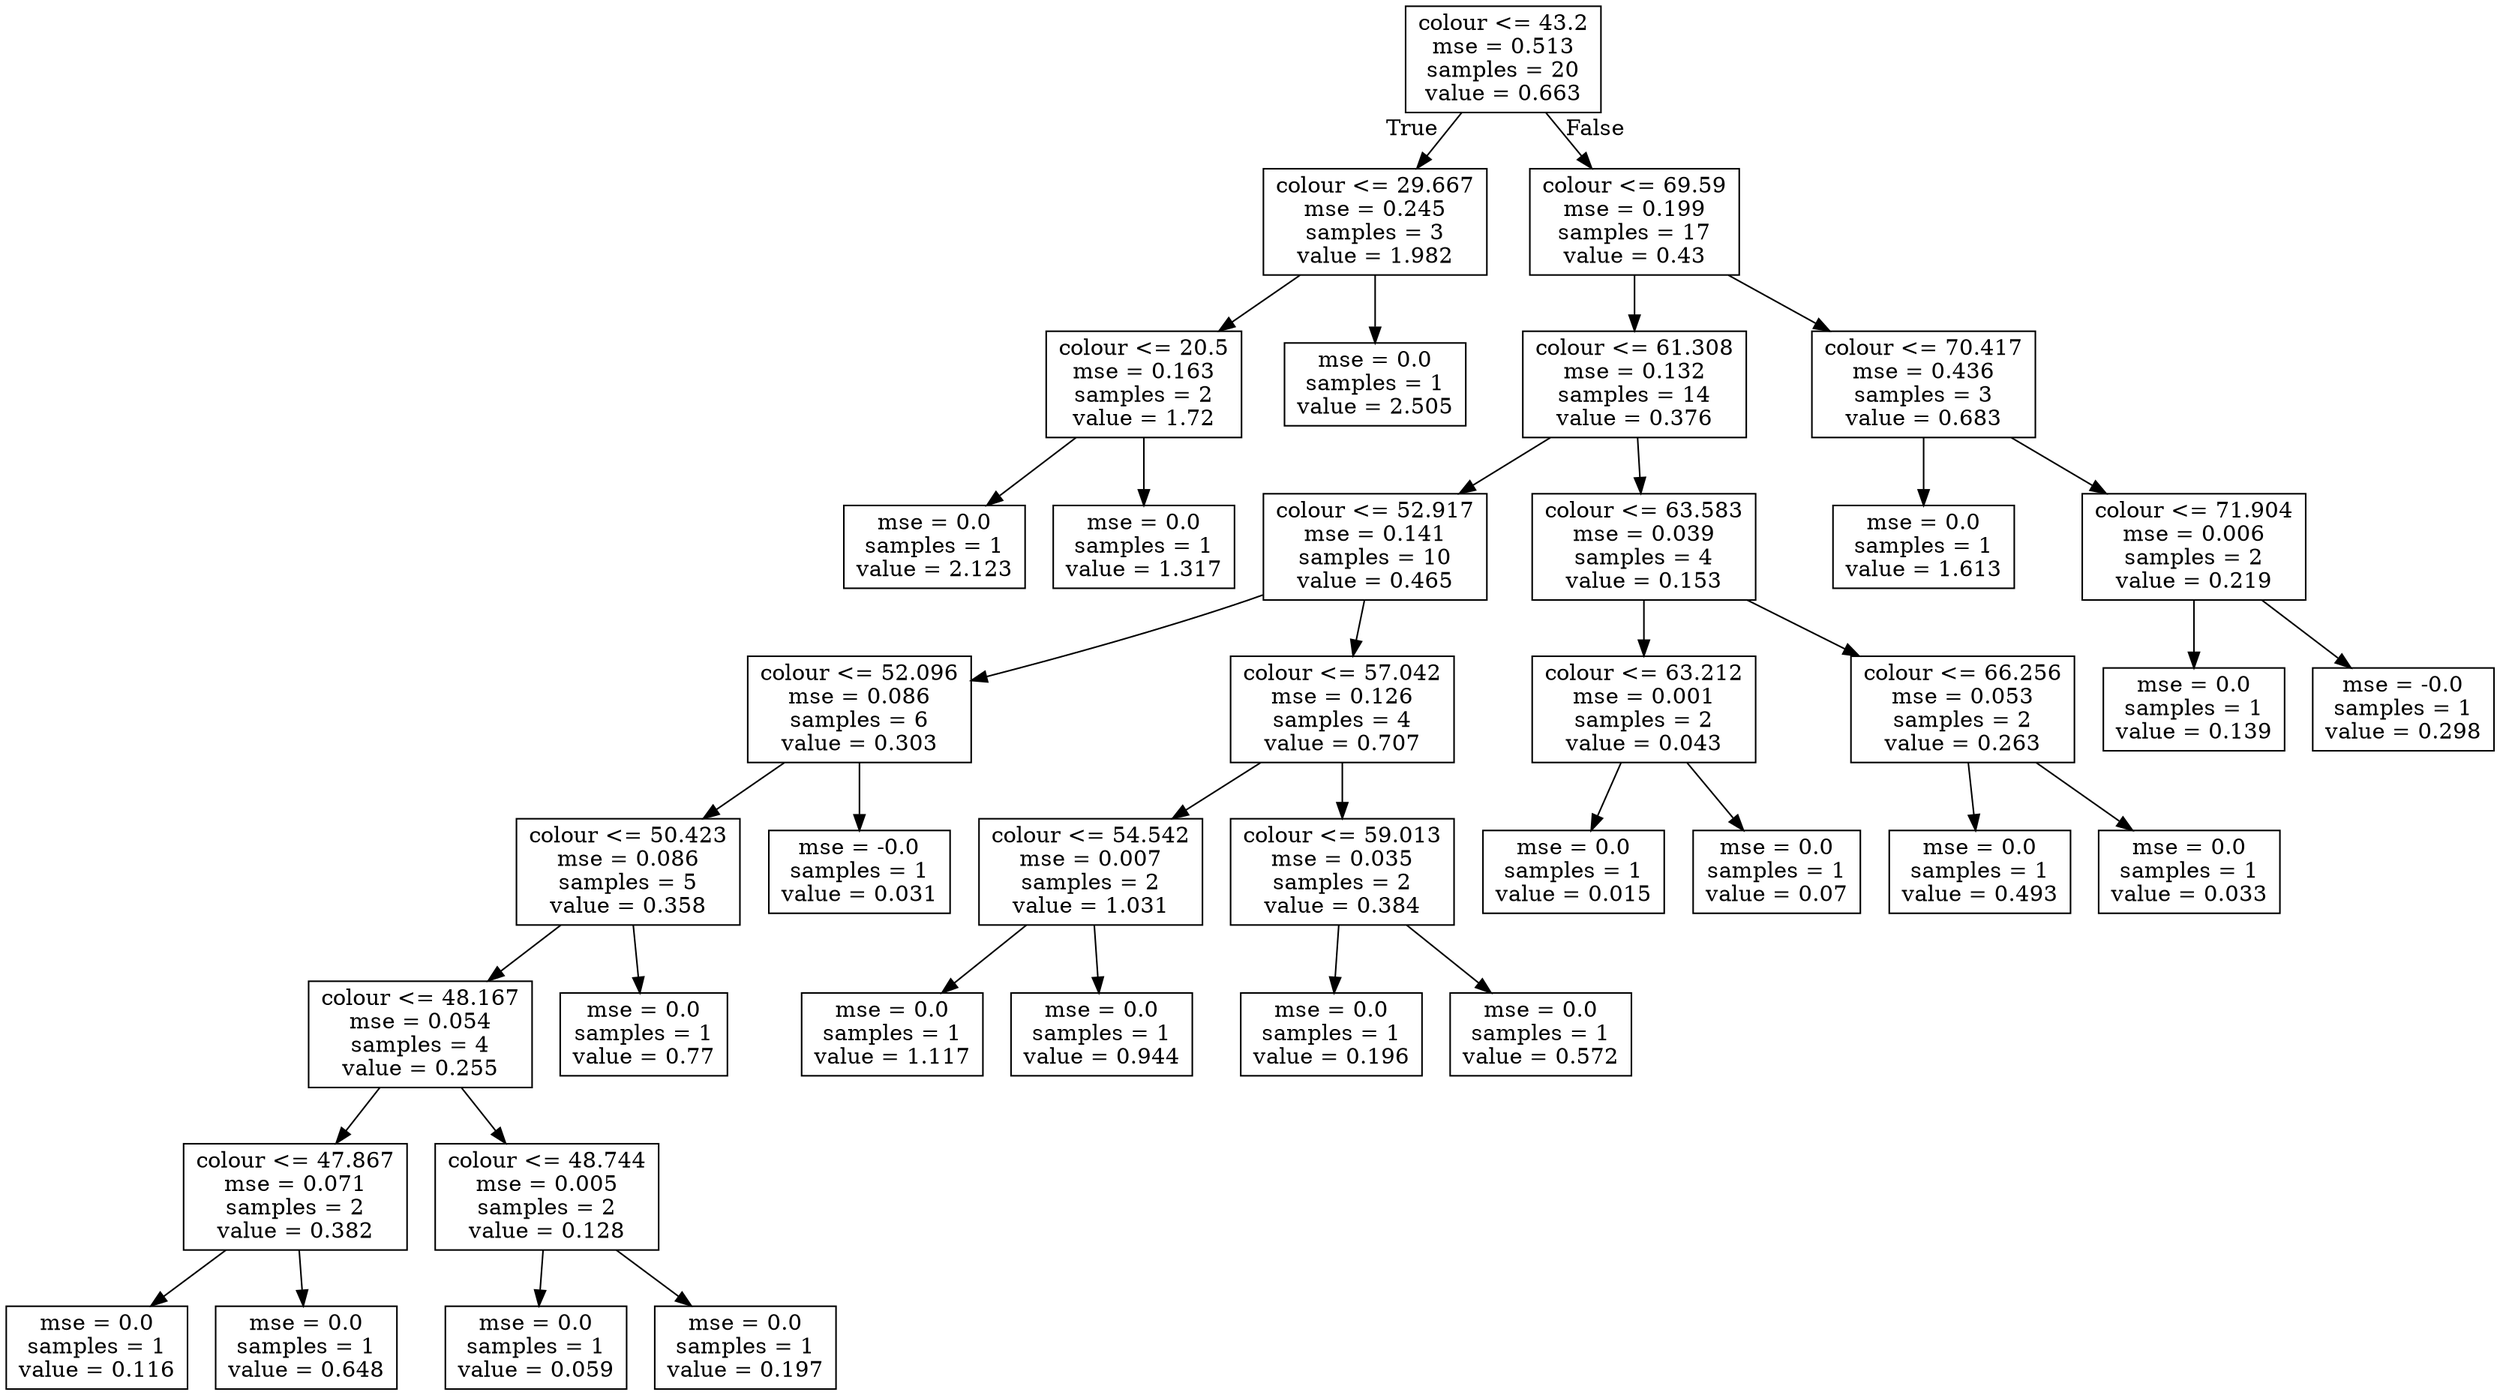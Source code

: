 digraph Tree {
node [shape=box] ;
0 [label="colour <= 43.2\nmse = 0.513\nsamples = 20\nvalue = 0.663"] ;
1 [label="colour <= 29.667\nmse = 0.245\nsamples = 3\nvalue = 1.982"] ;
0 -> 1 [labeldistance=2.5, labelangle=45, headlabel="True"] ;
2 [label="colour <= 20.5\nmse = 0.163\nsamples = 2\nvalue = 1.72"] ;
1 -> 2 ;
3 [label="mse = 0.0\nsamples = 1\nvalue = 2.123"] ;
2 -> 3 ;
4 [label="mse = 0.0\nsamples = 1\nvalue = 1.317"] ;
2 -> 4 ;
5 [label="mse = 0.0\nsamples = 1\nvalue = 2.505"] ;
1 -> 5 ;
6 [label="colour <= 69.59\nmse = 0.199\nsamples = 17\nvalue = 0.43"] ;
0 -> 6 [labeldistance=2.5, labelangle=-45, headlabel="False"] ;
7 [label="colour <= 61.308\nmse = 0.132\nsamples = 14\nvalue = 0.376"] ;
6 -> 7 ;
8 [label="colour <= 52.917\nmse = 0.141\nsamples = 10\nvalue = 0.465"] ;
7 -> 8 ;
9 [label="colour <= 52.096\nmse = 0.086\nsamples = 6\nvalue = 0.303"] ;
8 -> 9 ;
10 [label="colour <= 50.423\nmse = 0.086\nsamples = 5\nvalue = 0.358"] ;
9 -> 10 ;
11 [label="colour <= 48.167\nmse = 0.054\nsamples = 4\nvalue = 0.255"] ;
10 -> 11 ;
12 [label="colour <= 47.867\nmse = 0.071\nsamples = 2\nvalue = 0.382"] ;
11 -> 12 ;
13 [label="mse = 0.0\nsamples = 1\nvalue = 0.116"] ;
12 -> 13 ;
14 [label="mse = 0.0\nsamples = 1\nvalue = 0.648"] ;
12 -> 14 ;
15 [label="colour <= 48.744\nmse = 0.005\nsamples = 2\nvalue = 0.128"] ;
11 -> 15 ;
16 [label="mse = 0.0\nsamples = 1\nvalue = 0.059"] ;
15 -> 16 ;
17 [label="mse = 0.0\nsamples = 1\nvalue = 0.197"] ;
15 -> 17 ;
18 [label="mse = 0.0\nsamples = 1\nvalue = 0.77"] ;
10 -> 18 ;
19 [label="mse = -0.0\nsamples = 1\nvalue = 0.031"] ;
9 -> 19 ;
20 [label="colour <= 57.042\nmse = 0.126\nsamples = 4\nvalue = 0.707"] ;
8 -> 20 ;
21 [label="colour <= 54.542\nmse = 0.007\nsamples = 2\nvalue = 1.031"] ;
20 -> 21 ;
22 [label="mse = 0.0\nsamples = 1\nvalue = 1.117"] ;
21 -> 22 ;
23 [label="mse = 0.0\nsamples = 1\nvalue = 0.944"] ;
21 -> 23 ;
24 [label="colour <= 59.013\nmse = 0.035\nsamples = 2\nvalue = 0.384"] ;
20 -> 24 ;
25 [label="mse = 0.0\nsamples = 1\nvalue = 0.196"] ;
24 -> 25 ;
26 [label="mse = 0.0\nsamples = 1\nvalue = 0.572"] ;
24 -> 26 ;
27 [label="colour <= 63.583\nmse = 0.039\nsamples = 4\nvalue = 0.153"] ;
7 -> 27 ;
28 [label="colour <= 63.212\nmse = 0.001\nsamples = 2\nvalue = 0.043"] ;
27 -> 28 ;
29 [label="mse = 0.0\nsamples = 1\nvalue = 0.015"] ;
28 -> 29 ;
30 [label="mse = 0.0\nsamples = 1\nvalue = 0.07"] ;
28 -> 30 ;
31 [label="colour <= 66.256\nmse = 0.053\nsamples = 2\nvalue = 0.263"] ;
27 -> 31 ;
32 [label="mse = 0.0\nsamples = 1\nvalue = 0.493"] ;
31 -> 32 ;
33 [label="mse = 0.0\nsamples = 1\nvalue = 0.033"] ;
31 -> 33 ;
34 [label="colour <= 70.417\nmse = 0.436\nsamples = 3\nvalue = 0.683"] ;
6 -> 34 ;
35 [label="mse = 0.0\nsamples = 1\nvalue = 1.613"] ;
34 -> 35 ;
36 [label="colour <= 71.904\nmse = 0.006\nsamples = 2\nvalue = 0.219"] ;
34 -> 36 ;
37 [label="mse = 0.0\nsamples = 1\nvalue = 0.139"] ;
36 -> 37 ;
38 [label="mse = -0.0\nsamples = 1\nvalue = 0.298"] ;
36 -> 38 ;
}